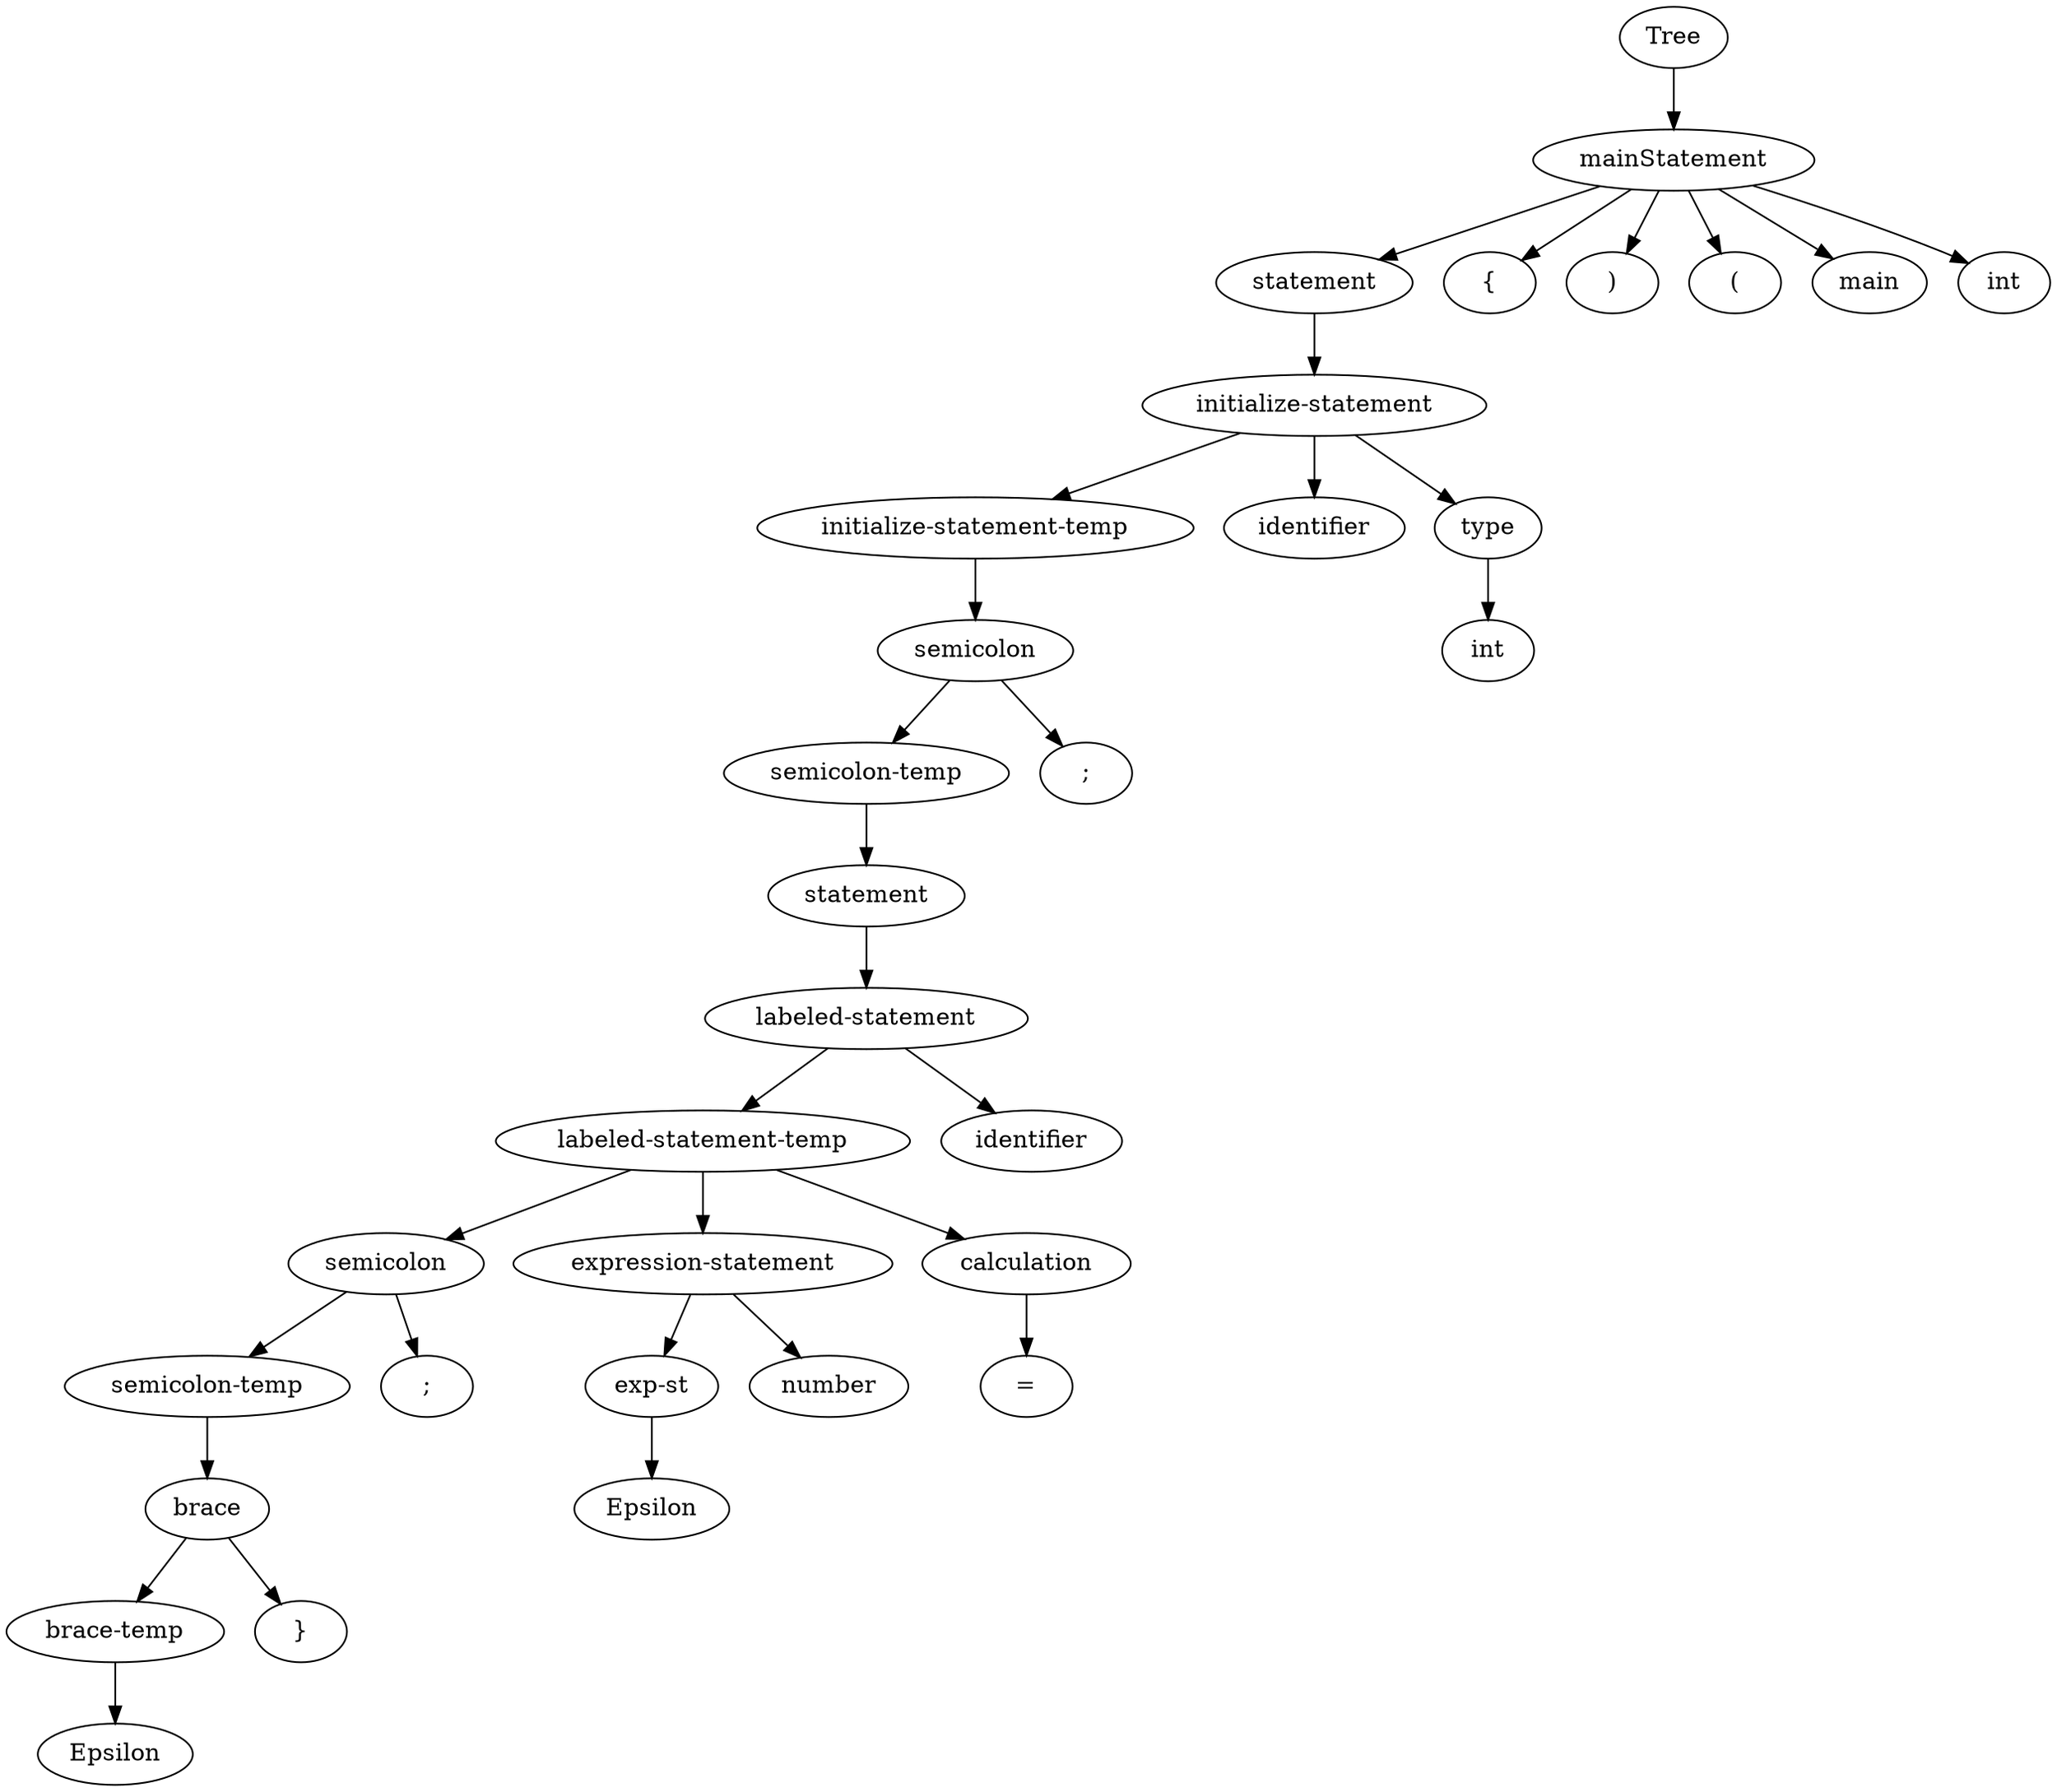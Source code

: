 digraph {
	Tree [label=Tree]
	1 [label=mainStatement]
	Tree -> 1
	1 [label=mainStatement]
	2 [label=statement]
	1 -> 2
	3 [label="{"]
	1 -> 3
	4 [label=")"]
	1 -> 4
	5 [label="("]
	1 -> 5
	6 [label=main]
	1 -> 6
	7 [label=int]
	1 -> 7
	2 [label=statement]
	8 [label="initialize-statement"]
	2 -> 8
	8 [label="initialize-statement"]
	9 [label="initialize-statement-temp"]
	8 -> 9
	10 [label=identifier]
	8 -> 10
	11 [label=type]
	8 -> 11
	11 [label=type]
	12 [label=int]
	11 -> 12
	9 [label="initialize-statement-temp"]
	13 [label=semicolon]
	9 -> 13
	13 [label=semicolon]
	14 [label="semicolon-temp"]
	13 -> 14
	15 [label=";"]
	13 -> 15
	14 [label="semicolon-temp"]
	16 [label=statement]
	14 -> 16
	16 [label=statement]
	17 [label="labeled-statement"]
	16 -> 17
	17 [label="labeled-statement"]
	18 [label="labeled-statement-temp"]
	17 -> 18
	19 [label=identifier]
	17 -> 19
	18 [label="labeled-statement-temp"]
	20 [label=semicolon]
	18 -> 20
	21 [label="expression-statement"]
	18 -> 21
	22 [label=calculation]
	18 -> 22
	22 [label=calculation]
	23 [label="="]
	22 -> 23
	21 [label="expression-statement"]
	24 [label="exp-st"]
	21 -> 24
	25 [label=number]
	21 -> 25
	-100 [label=Epsilon]
	24 -> -100
	20 [label=semicolon]
	26 [label="semicolon-temp"]
	20 -> 26
	27 [label=";"]
	20 -> 27
	26 [label="semicolon-temp"]
	28 [label=brace]
	26 -> 28
	28 [label=brace]
	29 [label="brace-temp"]
	28 -> 29
	30 [label="}"]
	28 -> 30
	-99 [label=Epsilon]
	29 -> -99
}
